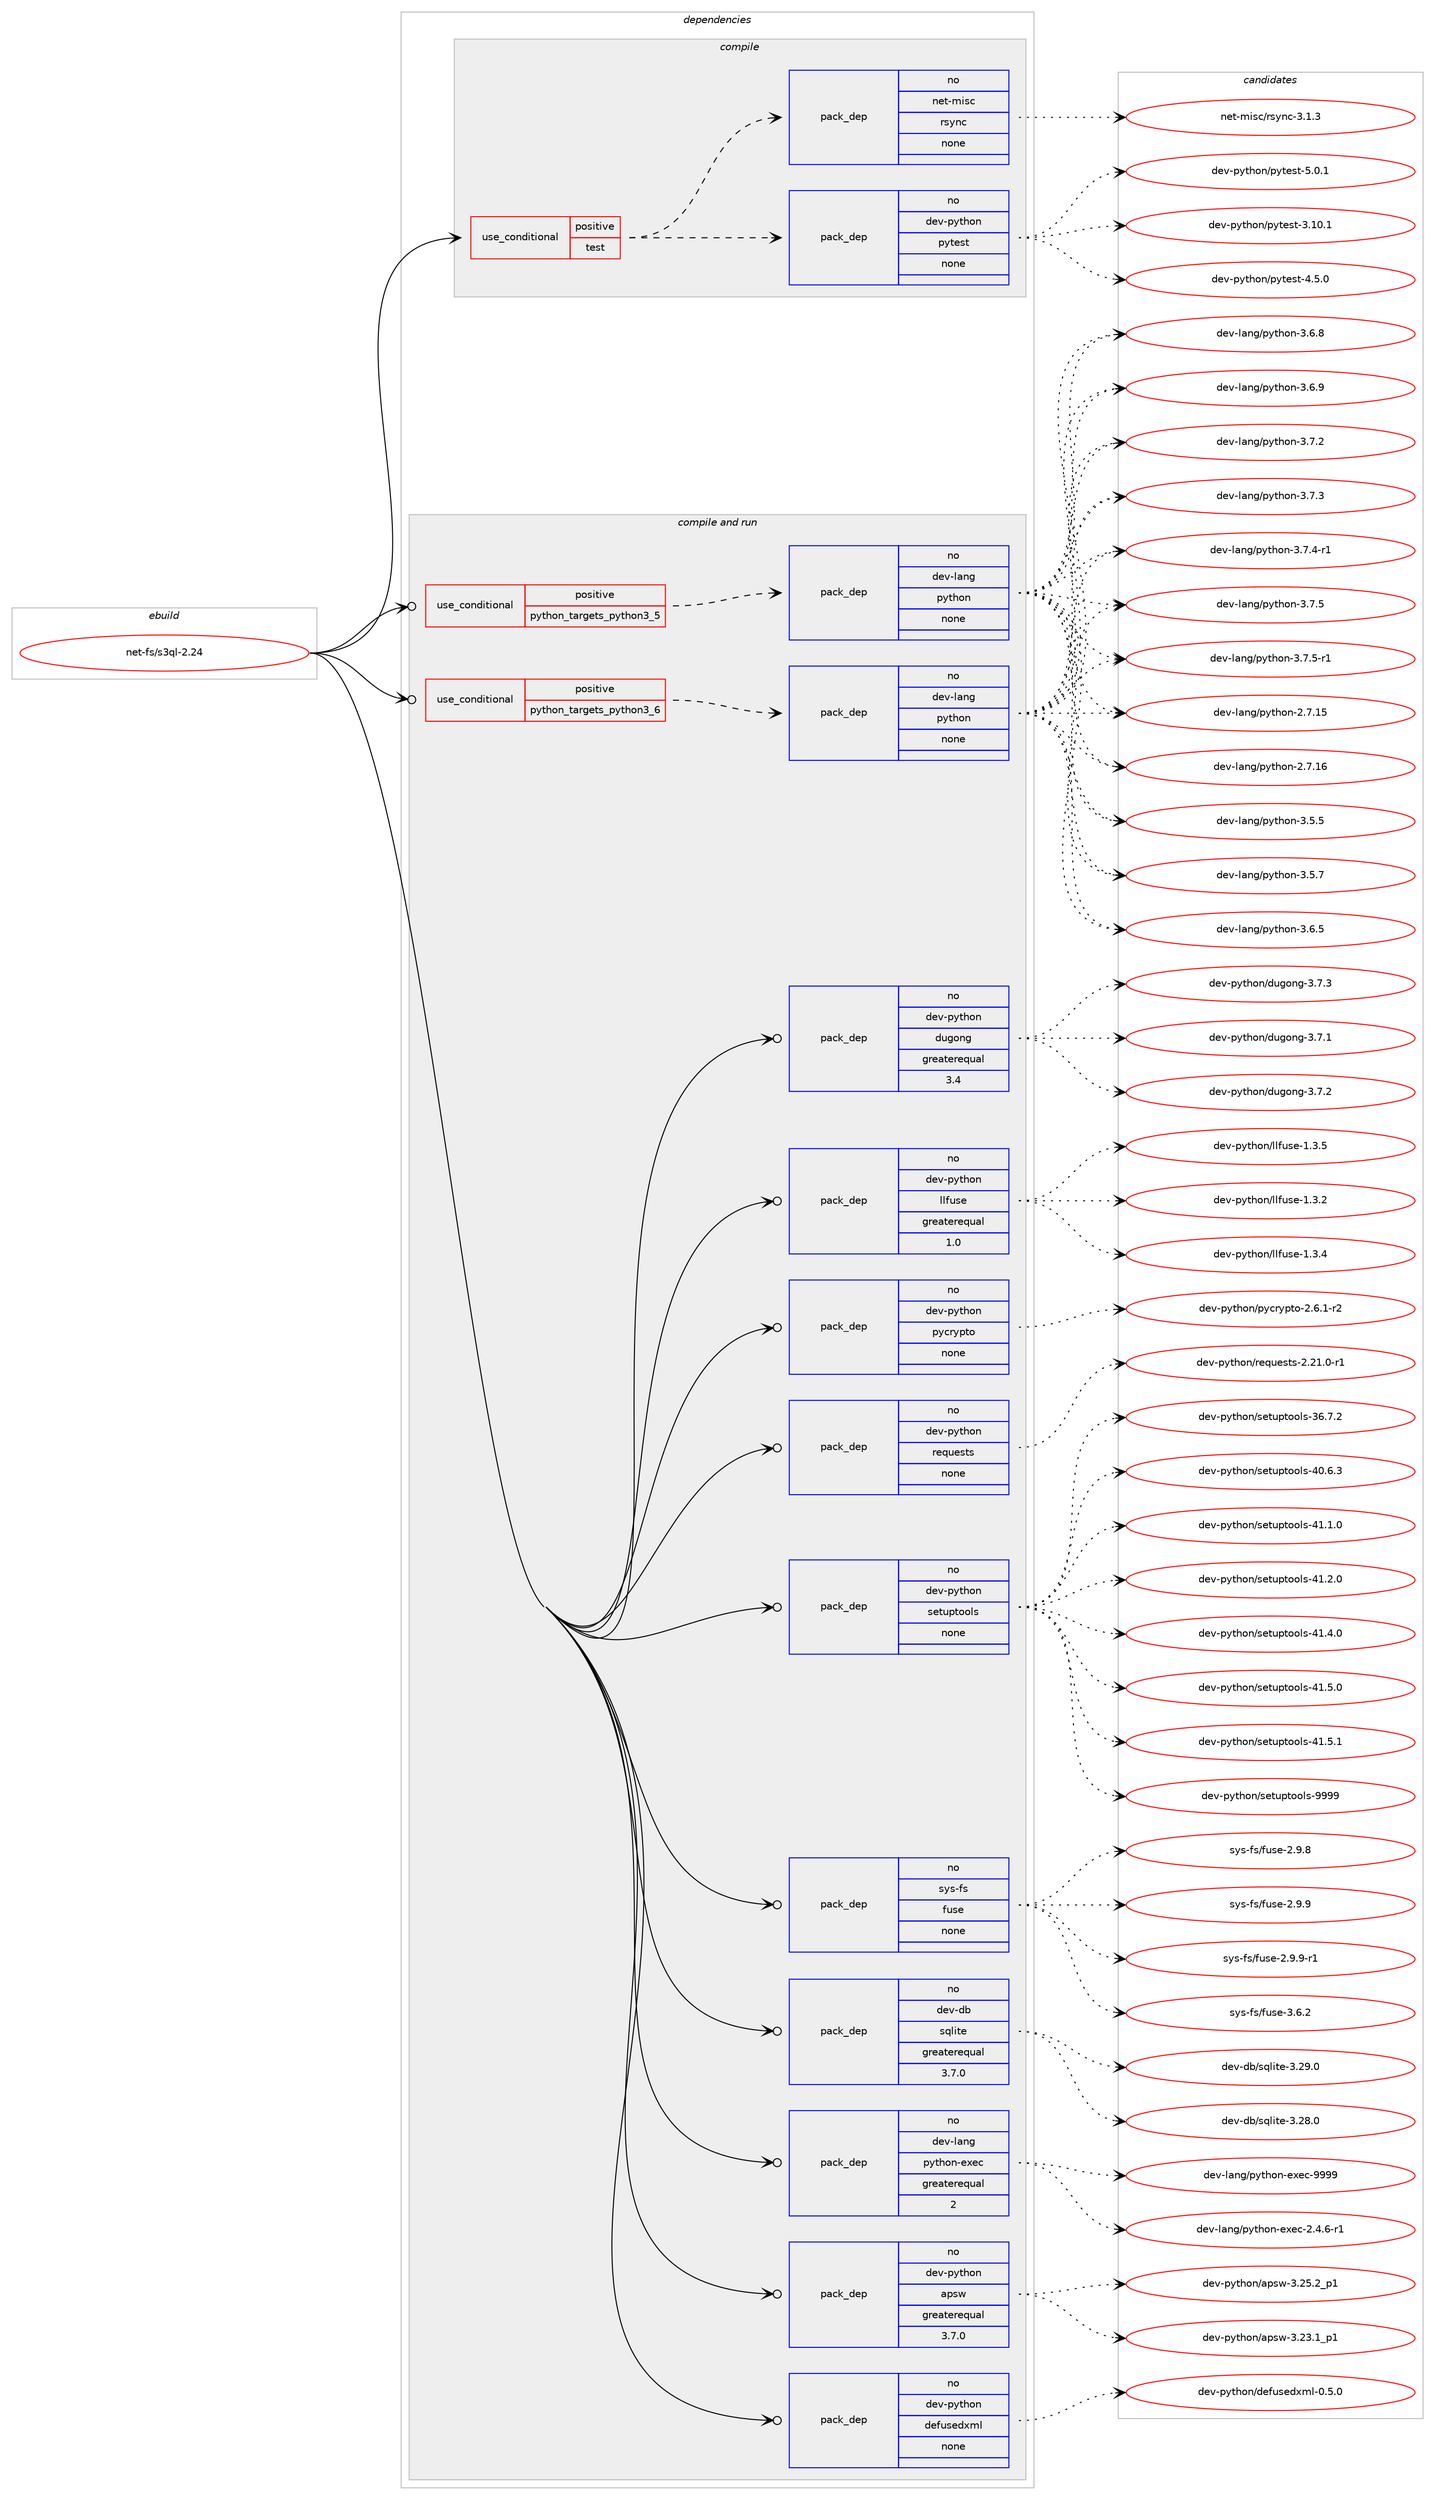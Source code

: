 digraph prolog {

# *************
# Graph options
# *************

newrank=true;
concentrate=true;
compound=true;
graph [rankdir=LR,fontname=Helvetica,fontsize=10,ranksep=1.5];#, ranksep=2.5, nodesep=0.2];
edge  [arrowhead=vee];
node  [fontname=Helvetica,fontsize=10];

# **********
# The ebuild
# **********

subgraph cluster_leftcol {
color=gray;
rank=same;
label=<<i>ebuild</i>>;
id [label="net-fs/s3ql-2.24", color=red, width=4, href="../net-fs/s3ql-2.24.svg"];
}

# ****************
# The dependencies
# ****************

subgraph cluster_midcol {
color=gray;
label=<<i>dependencies</i>>;
subgraph cluster_compile {
fillcolor="#eeeeee";
style=filled;
label=<<i>compile</i>>;
subgraph cond199733 {
dependency819957 [label=<<TABLE BORDER="0" CELLBORDER="1" CELLSPACING="0" CELLPADDING="4"><TR><TD ROWSPAN="3" CELLPADDING="10">use_conditional</TD></TR><TR><TD>positive</TD></TR><TR><TD>test</TD></TR></TABLE>>, shape=none, color=red];
subgraph pack605871 {
dependency819958 [label=<<TABLE BORDER="0" CELLBORDER="1" CELLSPACING="0" CELLPADDING="4" WIDTH="220"><TR><TD ROWSPAN="6" CELLPADDING="30">pack_dep</TD></TR><TR><TD WIDTH="110">no</TD></TR><TR><TD>dev-python</TD></TR><TR><TD>pytest</TD></TR><TR><TD>none</TD></TR><TR><TD></TD></TR></TABLE>>, shape=none, color=blue];
}
dependency819957:e -> dependency819958:w [weight=20,style="dashed",arrowhead="vee"];
subgraph pack605872 {
dependency819959 [label=<<TABLE BORDER="0" CELLBORDER="1" CELLSPACING="0" CELLPADDING="4" WIDTH="220"><TR><TD ROWSPAN="6" CELLPADDING="30">pack_dep</TD></TR><TR><TD WIDTH="110">no</TD></TR><TR><TD>net-misc</TD></TR><TR><TD>rsync</TD></TR><TR><TD>none</TD></TR><TR><TD></TD></TR></TABLE>>, shape=none, color=blue];
}
dependency819957:e -> dependency819959:w [weight=20,style="dashed",arrowhead="vee"];
}
id:e -> dependency819957:w [weight=20,style="solid",arrowhead="vee"];
}
subgraph cluster_compileandrun {
fillcolor="#eeeeee";
style=filled;
label=<<i>compile and run</i>>;
subgraph cond199734 {
dependency819960 [label=<<TABLE BORDER="0" CELLBORDER="1" CELLSPACING="0" CELLPADDING="4"><TR><TD ROWSPAN="3" CELLPADDING="10">use_conditional</TD></TR><TR><TD>positive</TD></TR><TR><TD>python_targets_python3_5</TD></TR></TABLE>>, shape=none, color=red];
subgraph pack605873 {
dependency819961 [label=<<TABLE BORDER="0" CELLBORDER="1" CELLSPACING="0" CELLPADDING="4" WIDTH="220"><TR><TD ROWSPAN="6" CELLPADDING="30">pack_dep</TD></TR><TR><TD WIDTH="110">no</TD></TR><TR><TD>dev-lang</TD></TR><TR><TD>python</TD></TR><TR><TD>none</TD></TR><TR><TD></TD></TR></TABLE>>, shape=none, color=blue];
}
dependency819960:e -> dependency819961:w [weight=20,style="dashed",arrowhead="vee"];
}
id:e -> dependency819960:w [weight=20,style="solid",arrowhead="odotvee"];
subgraph cond199735 {
dependency819962 [label=<<TABLE BORDER="0" CELLBORDER="1" CELLSPACING="0" CELLPADDING="4"><TR><TD ROWSPAN="3" CELLPADDING="10">use_conditional</TD></TR><TR><TD>positive</TD></TR><TR><TD>python_targets_python3_6</TD></TR></TABLE>>, shape=none, color=red];
subgraph pack605874 {
dependency819963 [label=<<TABLE BORDER="0" CELLBORDER="1" CELLSPACING="0" CELLPADDING="4" WIDTH="220"><TR><TD ROWSPAN="6" CELLPADDING="30">pack_dep</TD></TR><TR><TD WIDTH="110">no</TD></TR><TR><TD>dev-lang</TD></TR><TR><TD>python</TD></TR><TR><TD>none</TD></TR><TR><TD></TD></TR></TABLE>>, shape=none, color=blue];
}
dependency819962:e -> dependency819963:w [weight=20,style="dashed",arrowhead="vee"];
}
id:e -> dependency819962:w [weight=20,style="solid",arrowhead="odotvee"];
subgraph pack605875 {
dependency819964 [label=<<TABLE BORDER="0" CELLBORDER="1" CELLSPACING="0" CELLPADDING="4" WIDTH="220"><TR><TD ROWSPAN="6" CELLPADDING="30">pack_dep</TD></TR><TR><TD WIDTH="110">no</TD></TR><TR><TD>dev-db</TD></TR><TR><TD>sqlite</TD></TR><TR><TD>greaterequal</TD></TR><TR><TD>3.7.0</TD></TR></TABLE>>, shape=none, color=blue];
}
id:e -> dependency819964:w [weight=20,style="solid",arrowhead="odotvee"];
subgraph pack605876 {
dependency819965 [label=<<TABLE BORDER="0" CELLBORDER="1" CELLSPACING="0" CELLPADDING="4" WIDTH="220"><TR><TD ROWSPAN="6" CELLPADDING="30">pack_dep</TD></TR><TR><TD WIDTH="110">no</TD></TR><TR><TD>dev-lang</TD></TR><TR><TD>python-exec</TD></TR><TR><TD>greaterequal</TD></TR><TR><TD>2</TD></TR></TABLE>>, shape=none, color=blue];
}
id:e -> dependency819965:w [weight=20,style="solid",arrowhead="odotvee"];
subgraph pack605877 {
dependency819966 [label=<<TABLE BORDER="0" CELLBORDER="1" CELLSPACING="0" CELLPADDING="4" WIDTH="220"><TR><TD ROWSPAN="6" CELLPADDING="30">pack_dep</TD></TR><TR><TD WIDTH="110">no</TD></TR><TR><TD>dev-python</TD></TR><TR><TD>apsw</TD></TR><TR><TD>greaterequal</TD></TR><TR><TD>3.7.0</TD></TR></TABLE>>, shape=none, color=blue];
}
id:e -> dependency819966:w [weight=20,style="solid",arrowhead="odotvee"];
subgraph pack605878 {
dependency819967 [label=<<TABLE BORDER="0" CELLBORDER="1" CELLSPACING="0" CELLPADDING="4" WIDTH="220"><TR><TD ROWSPAN="6" CELLPADDING="30">pack_dep</TD></TR><TR><TD WIDTH="110">no</TD></TR><TR><TD>dev-python</TD></TR><TR><TD>defusedxml</TD></TR><TR><TD>none</TD></TR><TR><TD></TD></TR></TABLE>>, shape=none, color=blue];
}
id:e -> dependency819967:w [weight=20,style="solid",arrowhead="odotvee"];
subgraph pack605879 {
dependency819968 [label=<<TABLE BORDER="0" CELLBORDER="1" CELLSPACING="0" CELLPADDING="4" WIDTH="220"><TR><TD ROWSPAN="6" CELLPADDING="30">pack_dep</TD></TR><TR><TD WIDTH="110">no</TD></TR><TR><TD>dev-python</TD></TR><TR><TD>dugong</TD></TR><TR><TD>greaterequal</TD></TR><TR><TD>3.4</TD></TR></TABLE>>, shape=none, color=blue];
}
id:e -> dependency819968:w [weight=20,style="solid",arrowhead="odotvee"];
subgraph pack605880 {
dependency819969 [label=<<TABLE BORDER="0" CELLBORDER="1" CELLSPACING="0" CELLPADDING="4" WIDTH="220"><TR><TD ROWSPAN="6" CELLPADDING="30">pack_dep</TD></TR><TR><TD WIDTH="110">no</TD></TR><TR><TD>dev-python</TD></TR><TR><TD>llfuse</TD></TR><TR><TD>greaterequal</TD></TR><TR><TD>1.0</TD></TR></TABLE>>, shape=none, color=blue];
}
id:e -> dependency819969:w [weight=20,style="solid",arrowhead="odotvee"];
subgraph pack605881 {
dependency819970 [label=<<TABLE BORDER="0" CELLBORDER="1" CELLSPACING="0" CELLPADDING="4" WIDTH="220"><TR><TD ROWSPAN="6" CELLPADDING="30">pack_dep</TD></TR><TR><TD WIDTH="110">no</TD></TR><TR><TD>dev-python</TD></TR><TR><TD>pycrypto</TD></TR><TR><TD>none</TD></TR><TR><TD></TD></TR></TABLE>>, shape=none, color=blue];
}
id:e -> dependency819970:w [weight=20,style="solid",arrowhead="odotvee"];
subgraph pack605882 {
dependency819971 [label=<<TABLE BORDER="0" CELLBORDER="1" CELLSPACING="0" CELLPADDING="4" WIDTH="220"><TR><TD ROWSPAN="6" CELLPADDING="30">pack_dep</TD></TR><TR><TD WIDTH="110">no</TD></TR><TR><TD>dev-python</TD></TR><TR><TD>requests</TD></TR><TR><TD>none</TD></TR><TR><TD></TD></TR></TABLE>>, shape=none, color=blue];
}
id:e -> dependency819971:w [weight=20,style="solid",arrowhead="odotvee"];
subgraph pack605883 {
dependency819972 [label=<<TABLE BORDER="0" CELLBORDER="1" CELLSPACING="0" CELLPADDING="4" WIDTH="220"><TR><TD ROWSPAN="6" CELLPADDING="30">pack_dep</TD></TR><TR><TD WIDTH="110">no</TD></TR><TR><TD>dev-python</TD></TR><TR><TD>setuptools</TD></TR><TR><TD>none</TD></TR><TR><TD></TD></TR></TABLE>>, shape=none, color=blue];
}
id:e -> dependency819972:w [weight=20,style="solid",arrowhead="odotvee"];
subgraph pack605884 {
dependency819973 [label=<<TABLE BORDER="0" CELLBORDER="1" CELLSPACING="0" CELLPADDING="4" WIDTH="220"><TR><TD ROWSPAN="6" CELLPADDING="30">pack_dep</TD></TR><TR><TD WIDTH="110">no</TD></TR><TR><TD>sys-fs</TD></TR><TR><TD>fuse</TD></TR><TR><TD>none</TD></TR><TR><TD></TD></TR></TABLE>>, shape=none, color=blue];
}
id:e -> dependency819973:w [weight=20,style="solid",arrowhead="odotvee"];
}
subgraph cluster_run {
fillcolor="#eeeeee";
style=filled;
label=<<i>run</i>>;
}
}

# **************
# The candidates
# **************

subgraph cluster_choices {
rank=same;
color=gray;
label=<<i>candidates</i>>;

subgraph choice605871 {
color=black;
nodesep=1;
choice100101118451121211161041111104711212111610111511645514649484649 [label="dev-python/pytest-3.10.1", color=red, width=4,href="../dev-python/pytest-3.10.1.svg"];
choice1001011184511212111610411111047112121116101115116455246534648 [label="dev-python/pytest-4.5.0", color=red, width=4,href="../dev-python/pytest-4.5.0.svg"];
choice1001011184511212111610411111047112121116101115116455346484649 [label="dev-python/pytest-5.0.1", color=red, width=4,href="../dev-python/pytest-5.0.1.svg"];
dependency819958:e -> choice100101118451121211161041111104711212111610111511645514649484649:w [style=dotted,weight="100"];
dependency819958:e -> choice1001011184511212111610411111047112121116101115116455246534648:w [style=dotted,weight="100"];
dependency819958:e -> choice1001011184511212111610411111047112121116101115116455346484649:w [style=dotted,weight="100"];
}
subgraph choice605872 {
color=black;
nodesep=1;
choice11010111645109105115994711411512111099455146494651 [label="net-misc/rsync-3.1.3", color=red, width=4,href="../net-misc/rsync-3.1.3.svg"];
dependency819959:e -> choice11010111645109105115994711411512111099455146494651:w [style=dotted,weight="100"];
}
subgraph choice605873 {
color=black;
nodesep=1;
choice10010111845108971101034711212111610411111045504655464953 [label="dev-lang/python-2.7.15", color=red, width=4,href="../dev-lang/python-2.7.15.svg"];
choice10010111845108971101034711212111610411111045504655464954 [label="dev-lang/python-2.7.16", color=red, width=4,href="../dev-lang/python-2.7.16.svg"];
choice100101118451089711010347112121116104111110455146534653 [label="dev-lang/python-3.5.5", color=red, width=4,href="../dev-lang/python-3.5.5.svg"];
choice100101118451089711010347112121116104111110455146534655 [label="dev-lang/python-3.5.7", color=red, width=4,href="../dev-lang/python-3.5.7.svg"];
choice100101118451089711010347112121116104111110455146544653 [label="dev-lang/python-3.6.5", color=red, width=4,href="../dev-lang/python-3.6.5.svg"];
choice100101118451089711010347112121116104111110455146544656 [label="dev-lang/python-3.6.8", color=red, width=4,href="../dev-lang/python-3.6.8.svg"];
choice100101118451089711010347112121116104111110455146544657 [label="dev-lang/python-3.6.9", color=red, width=4,href="../dev-lang/python-3.6.9.svg"];
choice100101118451089711010347112121116104111110455146554650 [label="dev-lang/python-3.7.2", color=red, width=4,href="../dev-lang/python-3.7.2.svg"];
choice100101118451089711010347112121116104111110455146554651 [label="dev-lang/python-3.7.3", color=red, width=4,href="../dev-lang/python-3.7.3.svg"];
choice1001011184510897110103471121211161041111104551465546524511449 [label="dev-lang/python-3.7.4-r1", color=red, width=4,href="../dev-lang/python-3.7.4-r1.svg"];
choice100101118451089711010347112121116104111110455146554653 [label="dev-lang/python-3.7.5", color=red, width=4,href="../dev-lang/python-3.7.5.svg"];
choice1001011184510897110103471121211161041111104551465546534511449 [label="dev-lang/python-3.7.5-r1", color=red, width=4,href="../dev-lang/python-3.7.5-r1.svg"];
dependency819961:e -> choice10010111845108971101034711212111610411111045504655464953:w [style=dotted,weight="100"];
dependency819961:e -> choice10010111845108971101034711212111610411111045504655464954:w [style=dotted,weight="100"];
dependency819961:e -> choice100101118451089711010347112121116104111110455146534653:w [style=dotted,weight="100"];
dependency819961:e -> choice100101118451089711010347112121116104111110455146534655:w [style=dotted,weight="100"];
dependency819961:e -> choice100101118451089711010347112121116104111110455146544653:w [style=dotted,weight="100"];
dependency819961:e -> choice100101118451089711010347112121116104111110455146544656:w [style=dotted,weight="100"];
dependency819961:e -> choice100101118451089711010347112121116104111110455146544657:w [style=dotted,weight="100"];
dependency819961:e -> choice100101118451089711010347112121116104111110455146554650:w [style=dotted,weight="100"];
dependency819961:e -> choice100101118451089711010347112121116104111110455146554651:w [style=dotted,weight="100"];
dependency819961:e -> choice1001011184510897110103471121211161041111104551465546524511449:w [style=dotted,weight="100"];
dependency819961:e -> choice100101118451089711010347112121116104111110455146554653:w [style=dotted,weight="100"];
dependency819961:e -> choice1001011184510897110103471121211161041111104551465546534511449:w [style=dotted,weight="100"];
}
subgraph choice605874 {
color=black;
nodesep=1;
choice10010111845108971101034711212111610411111045504655464953 [label="dev-lang/python-2.7.15", color=red, width=4,href="../dev-lang/python-2.7.15.svg"];
choice10010111845108971101034711212111610411111045504655464954 [label="dev-lang/python-2.7.16", color=red, width=4,href="../dev-lang/python-2.7.16.svg"];
choice100101118451089711010347112121116104111110455146534653 [label="dev-lang/python-3.5.5", color=red, width=4,href="../dev-lang/python-3.5.5.svg"];
choice100101118451089711010347112121116104111110455146534655 [label="dev-lang/python-3.5.7", color=red, width=4,href="../dev-lang/python-3.5.7.svg"];
choice100101118451089711010347112121116104111110455146544653 [label="dev-lang/python-3.6.5", color=red, width=4,href="../dev-lang/python-3.6.5.svg"];
choice100101118451089711010347112121116104111110455146544656 [label="dev-lang/python-3.6.8", color=red, width=4,href="../dev-lang/python-3.6.8.svg"];
choice100101118451089711010347112121116104111110455146544657 [label="dev-lang/python-3.6.9", color=red, width=4,href="../dev-lang/python-3.6.9.svg"];
choice100101118451089711010347112121116104111110455146554650 [label="dev-lang/python-3.7.2", color=red, width=4,href="../dev-lang/python-3.7.2.svg"];
choice100101118451089711010347112121116104111110455146554651 [label="dev-lang/python-3.7.3", color=red, width=4,href="../dev-lang/python-3.7.3.svg"];
choice1001011184510897110103471121211161041111104551465546524511449 [label="dev-lang/python-3.7.4-r1", color=red, width=4,href="../dev-lang/python-3.7.4-r1.svg"];
choice100101118451089711010347112121116104111110455146554653 [label="dev-lang/python-3.7.5", color=red, width=4,href="../dev-lang/python-3.7.5.svg"];
choice1001011184510897110103471121211161041111104551465546534511449 [label="dev-lang/python-3.7.5-r1", color=red, width=4,href="../dev-lang/python-3.7.5-r1.svg"];
dependency819963:e -> choice10010111845108971101034711212111610411111045504655464953:w [style=dotted,weight="100"];
dependency819963:e -> choice10010111845108971101034711212111610411111045504655464954:w [style=dotted,weight="100"];
dependency819963:e -> choice100101118451089711010347112121116104111110455146534653:w [style=dotted,weight="100"];
dependency819963:e -> choice100101118451089711010347112121116104111110455146534655:w [style=dotted,weight="100"];
dependency819963:e -> choice100101118451089711010347112121116104111110455146544653:w [style=dotted,weight="100"];
dependency819963:e -> choice100101118451089711010347112121116104111110455146544656:w [style=dotted,weight="100"];
dependency819963:e -> choice100101118451089711010347112121116104111110455146544657:w [style=dotted,weight="100"];
dependency819963:e -> choice100101118451089711010347112121116104111110455146554650:w [style=dotted,weight="100"];
dependency819963:e -> choice100101118451089711010347112121116104111110455146554651:w [style=dotted,weight="100"];
dependency819963:e -> choice1001011184510897110103471121211161041111104551465546524511449:w [style=dotted,weight="100"];
dependency819963:e -> choice100101118451089711010347112121116104111110455146554653:w [style=dotted,weight="100"];
dependency819963:e -> choice1001011184510897110103471121211161041111104551465546534511449:w [style=dotted,weight="100"];
}
subgraph choice605875 {
color=black;
nodesep=1;
choice10010111845100984711511310810511610145514650564648 [label="dev-db/sqlite-3.28.0", color=red, width=4,href="../dev-db/sqlite-3.28.0.svg"];
choice10010111845100984711511310810511610145514650574648 [label="dev-db/sqlite-3.29.0", color=red, width=4,href="../dev-db/sqlite-3.29.0.svg"];
dependency819964:e -> choice10010111845100984711511310810511610145514650564648:w [style=dotted,weight="100"];
dependency819964:e -> choice10010111845100984711511310810511610145514650574648:w [style=dotted,weight="100"];
}
subgraph choice605876 {
color=black;
nodesep=1;
choice10010111845108971101034711212111610411111045101120101994550465246544511449 [label="dev-lang/python-exec-2.4.6-r1", color=red, width=4,href="../dev-lang/python-exec-2.4.6-r1.svg"];
choice10010111845108971101034711212111610411111045101120101994557575757 [label="dev-lang/python-exec-9999", color=red, width=4,href="../dev-lang/python-exec-9999.svg"];
dependency819965:e -> choice10010111845108971101034711212111610411111045101120101994550465246544511449:w [style=dotted,weight="100"];
dependency819965:e -> choice10010111845108971101034711212111610411111045101120101994557575757:w [style=dotted,weight="100"];
}
subgraph choice605877 {
color=black;
nodesep=1;
choice100101118451121211161041111104797112115119455146505146499511249 [label="dev-python/apsw-3.23.1_p1", color=red, width=4,href="../dev-python/apsw-3.23.1_p1.svg"];
choice100101118451121211161041111104797112115119455146505346509511249 [label="dev-python/apsw-3.25.2_p1", color=red, width=4,href="../dev-python/apsw-3.25.2_p1.svg"];
dependency819966:e -> choice100101118451121211161041111104797112115119455146505146499511249:w [style=dotted,weight="100"];
dependency819966:e -> choice100101118451121211161041111104797112115119455146505346509511249:w [style=dotted,weight="100"];
}
subgraph choice605878 {
color=black;
nodesep=1;
choice1001011184511212111610411111047100101102117115101100120109108454846534648 [label="dev-python/defusedxml-0.5.0", color=red, width=4,href="../dev-python/defusedxml-0.5.0.svg"];
dependency819967:e -> choice1001011184511212111610411111047100101102117115101100120109108454846534648:w [style=dotted,weight="100"];
}
subgraph choice605879 {
color=black;
nodesep=1;
choice1001011184511212111610411111047100117103111110103455146554649 [label="dev-python/dugong-3.7.1", color=red, width=4,href="../dev-python/dugong-3.7.1.svg"];
choice1001011184511212111610411111047100117103111110103455146554650 [label="dev-python/dugong-3.7.2", color=red, width=4,href="../dev-python/dugong-3.7.2.svg"];
choice1001011184511212111610411111047100117103111110103455146554651 [label="dev-python/dugong-3.7.3", color=red, width=4,href="../dev-python/dugong-3.7.3.svg"];
dependency819968:e -> choice1001011184511212111610411111047100117103111110103455146554649:w [style=dotted,weight="100"];
dependency819968:e -> choice1001011184511212111610411111047100117103111110103455146554650:w [style=dotted,weight="100"];
dependency819968:e -> choice1001011184511212111610411111047100117103111110103455146554651:w [style=dotted,weight="100"];
}
subgraph choice605880 {
color=black;
nodesep=1;
choice1001011184511212111610411111047108108102117115101454946514650 [label="dev-python/llfuse-1.3.2", color=red, width=4,href="../dev-python/llfuse-1.3.2.svg"];
choice1001011184511212111610411111047108108102117115101454946514652 [label="dev-python/llfuse-1.3.4", color=red, width=4,href="../dev-python/llfuse-1.3.4.svg"];
choice1001011184511212111610411111047108108102117115101454946514653 [label="dev-python/llfuse-1.3.5", color=red, width=4,href="../dev-python/llfuse-1.3.5.svg"];
dependency819969:e -> choice1001011184511212111610411111047108108102117115101454946514650:w [style=dotted,weight="100"];
dependency819969:e -> choice1001011184511212111610411111047108108102117115101454946514652:w [style=dotted,weight="100"];
dependency819969:e -> choice1001011184511212111610411111047108108102117115101454946514653:w [style=dotted,weight="100"];
}
subgraph choice605881 {
color=black;
nodesep=1;
choice1001011184511212111610411111047112121991141211121161114550465446494511450 [label="dev-python/pycrypto-2.6.1-r2", color=red, width=4,href="../dev-python/pycrypto-2.6.1-r2.svg"];
dependency819970:e -> choice1001011184511212111610411111047112121991141211121161114550465446494511450:w [style=dotted,weight="100"];
}
subgraph choice605882 {
color=black;
nodesep=1;
choice1001011184511212111610411111047114101113117101115116115455046504946484511449 [label="dev-python/requests-2.21.0-r1", color=red, width=4,href="../dev-python/requests-2.21.0-r1.svg"];
dependency819971:e -> choice1001011184511212111610411111047114101113117101115116115455046504946484511449:w [style=dotted,weight="100"];
}
subgraph choice605883 {
color=black;
nodesep=1;
choice100101118451121211161041111104711510111611711211611111110811545515446554650 [label="dev-python/setuptools-36.7.2", color=red, width=4,href="../dev-python/setuptools-36.7.2.svg"];
choice100101118451121211161041111104711510111611711211611111110811545524846544651 [label="dev-python/setuptools-40.6.3", color=red, width=4,href="../dev-python/setuptools-40.6.3.svg"];
choice100101118451121211161041111104711510111611711211611111110811545524946494648 [label="dev-python/setuptools-41.1.0", color=red, width=4,href="../dev-python/setuptools-41.1.0.svg"];
choice100101118451121211161041111104711510111611711211611111110811545524946504648 [label="dev-python/setuptools-41.2.0", color=red, width=4,href="../dev-python/setuptools-41.2.0.svg"];
choice100101118451121211161041111104711510111611711211611111110811545524946524648 [label="dev-python/setuptools-41.4.0", color=red, width=4,href="../dev-python/setuptools-41.4.0.svg"];
choice100101118451121211161041111104711510111611711211611111110811545524946534648 [label="dev-python/setuptools-41.5.0", color=red, width=4,href="../dev-python/setuptools-41.5.0.svg"];
choice100101118451121211161041111104711510111611711211611111110811545524946534649 [label="dev-python/setuptools-41.5.1", color=red, width=4,href="../dev-python/setuptools-41.5.1.svg"];
choice10010111845112121116104111110471151011161171121161111111081154557575757 [label="dev-python/setuptools-9999", color=red, width=4,href="../dev-python/setuptools-9999.svg"];
dependency819972:e -> choice100101118451121211161041111104711510111611711211611111110811545515446554650:w [style=dotted,weight="100"];
dependency819972:e -> choice100101118451121211161041111104711510111611711211611111110811545524846544651:w [style=dotted,weight="100"];
dependency819972:e -> choice100101118451121211161041111104711510111611711211611111110811545524946494648:w [style=dotted,weight="100"];
dependency819972:e -> choice100101118451121211161041111104711510111611711211611111110811545524946504648:w [style=dotted,weight="100"];
dependency819972:e -> choice100101118451121211161041111104711510111611711211611111110811545524946524648:w [style=dotted,weight="100"];
dependency819972:e -> choice100101118451121211161041111104711510111611711211611111110811545524946534648:w [style=dotted,weight="100"];
dependency819972:e -> choice100101118451121211161041111104711510111611711211611111110811545524946534649:w [style=dotted,weight="100"];
dependency819972:e -> choice10010111845112121116104111110471151011161171121161111111081154557575757:w [style=dotted,weight="100"];
}
subgraph choice605884 {
color=black;
nodesep=1;
choice1151211154510211547102117115101455046574656 [label="sys-fs/fuse-2.9.8", color=red, width=4,href="../sys-fs/fuse-2.9.8.svg"];
choice1151211154510211547102117115101455046574657 [label="sys-fs/fuse-2.9.9", color=red, width=4,href="../sys-fs/fuse-2.9.9.svg"];
choice11512111545102115471021171151014550465746574511449 [label="sys-fs/fuse-2.9.9-r1", color=red, width=4,href="../sys-fs/fuse-2.9.9-r1.svg"];
choice1151211154510211547102117115101455146544650 [label="sys-fs/fuse-3.6.2", color=red, width=4,href="../sys-fs/fuse-3.6.2.svg"];
dependency819973:e -> choice1151211154510211547102117115101455046574656:w [style=dotted,weight="100"];
dependency819973:e -> choice1151211154510211547102117115101455046574657:w [style=dotted,weight="100"];
dependency819973:e -> choice11512111545102115471021171151014550465746574511449:w [style=dotted,weight="100"];
dependency819973:e -> choice1151211154510211547102117115101455146544650:w [style=dotted,weight="100"];
}
}

}
